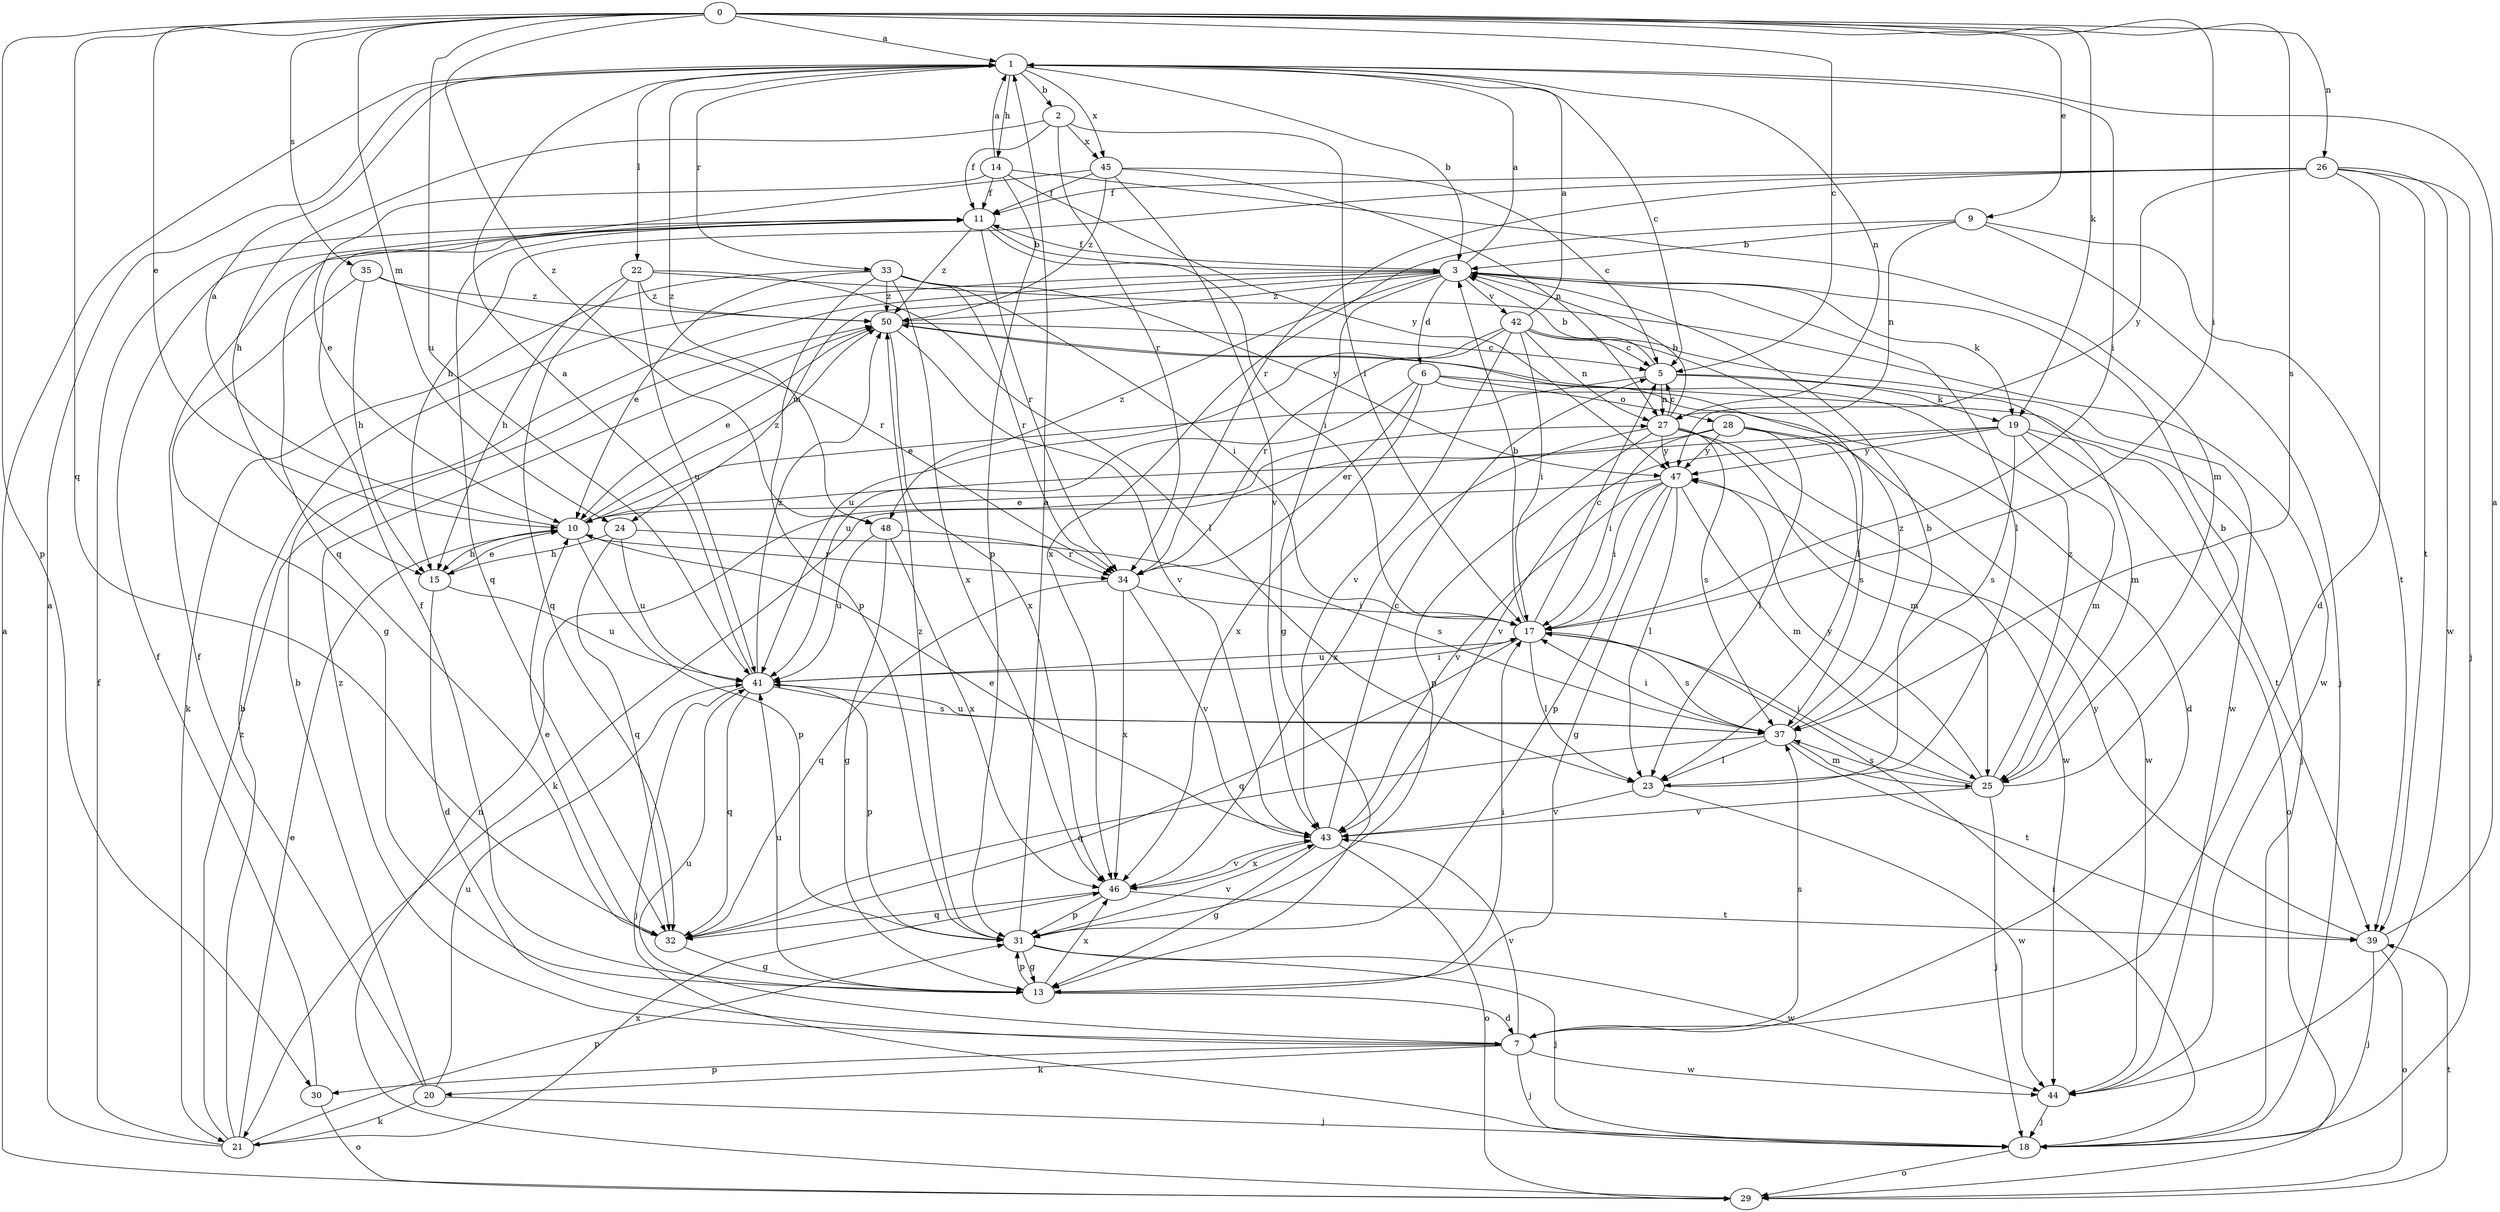 strict digraph  {
0;
1;
2;
3;
5;
6;
7;
9;
10;
11;
13;
14;
15;
17;
18;
19;
20;
21;
22;
23;
24;
25;
26;
27;
28;
29;
30;
31;
32;
33;
34;
35;
37;
39;
41;
42;
43;
44;
45;
46;
47;
48;
50;
0 -> 1  [label=a];
0 -> 5  [label=c];
0 -> 9  [label=e];
0 -> 10  [label=e];
0 -> 17  [label=i];
0 -> 19  [label=k];
0 -> 24  [label=m];
0 -> 26  [label=n];
0 -> 30  [label=p];
0 -> 32  [label=q];
0 -> 35  [label=s];
0 -> 37  [label=s];
0 -> 41  [label=u];
0 -> 48  [label=z];
1 -> 2  [label=b];
1 -> 3  [label=b];
1 -> 5  [label=c];
1 -> 14  [label=h];
1 -> 17  [label=i];
1 -> 22  [label=l];
1 -> 27  [label=n];
1 -> 33  [label=r];
1 -> 45  [label=x];
1 -> 48  [label=z];
2 -> 11  [label=f];
2 -> 15  [label=h];
2 -> 17  [label=i];
2 -> 34  [label=r];
2 -> 45  [label=x];
3 -> 1  [label=a];
3 -> 6  [label=d];
3 -> 11  [label=f];
3 -> 13  [label=g];
3 -> 19  [label=k];
3 -> 23  [label=l];
3 -> 24  [label=m];
3 -> 42  [label=v];
3 -> 48  [label=z];
3 -> 50  [label=z];
5 -> 3  [label=b];
5 -> 10  [label=e];
5 -> 19  [label=k];
5 -> 25  [label=m];
5 -> 27  [label=n];
6 -> 7  [label=d];
6 -> 18  [label=j];
6 -> 28  [label=o];
6 -> 34  [label=r];
6 -> 41  [label=u];
6 -> 46  [label=x];
7 -> 18  [label=j];
7 -> 20  [label=k];
7 -> 30  [label=p];
7 -> 37  [label=s];
7 -> 41  [label=u];
7 -> 43  [label=v];
7 -> 44  [label=w];
7 -> 50  [label=z];
9 -> 3  [label=b];
9 -> 18  [label=j];
9 -> 27  [label=n];
9 -> 39  [label=t];
9 -> 46  [label=x];
10 -> 1  [label=a];
10 -> 15  [label=h];
10 -> 31  [label=p];
10 -> 34  [label=r];
10 -> 50  [label=z];
11 -> 3  [label=b];
11 -> 17  [label=i];
11 -> 32  [label=q];
11 -> 34  [label=r];
11 -> 50  [label=z];
13 -> 7  [label=d];
13 -> 11  [label=f];
13 -> 17  [label=i];
13 -> 31  [label=p];
13 -> 41  [label=u];
13 -> 46  [label=x];
14 -> 1  [label=a];
14 -> 10  [label=e];
14 -> 11  [label=f];
14 -> 25  [label=m];
14 -> 31  [label=p];
14 -> 47  [label=y];
15 -> 7  [label=d];
15 -> 10  [label=e];
15 -> 41  [label=u];
17 -> 3  [label=b];
17 -> 5  [label=c];
17 -> 23  [label=l];
17 -> 32  [label=q];
17 -> 37  [label=s];
17 -> 41  [label=u];
18 -> 17  [label=i];
18 -> 29  [label=o];
19 -> 10  [label=e];
19 -> 25  [label=m];
19 -> 29  [label=o];
19 -> 37  [label=s];
19 -> 39  [label=t];
19 -> 43  [label=v];
19 -> 47  [label=y];
20 -> 3  [label=b];
20 -> 11  [label=f];
20 -> 18  [label=j];
20 -> 21  [label=k];
20 -> 41  [label=u];
21 -> 1  [label=a];
21 -> 3  [label=b];
21 -> 10  [label=e];
21 -> 11  [label=f];
21 -> 31  [label=p];
21 -> 46  [label=x];
21 -> 50  [label=z];
22 -> 15  [label=h];
22 -> 23  [label=l];
22 -> 32  [label=q];
22 -> 41  [label=u];
22 -> 44  [label=w];
22 -> 50  [label=z];
23 -> 3  [label=b];
23 -> 43  [label=v];
23 -> 44  [label=w];
24 -> 15  [label=h];
24 -> 32  [label=q];
24 -> 37  [label=s];
24 -> 41  [label=u];
25 -> 3  [label=b];
25 -> 17  [label=i];
25 -> 18  [label=j];
25 -> 37  [label=s];
25 -> 43  [label=v];
25 -> 47  [label=y];
25 -> 50  [label=z];
26 -> 7  [label=d];
26 -> 11  [label=f];
26 -> 15  [label=h];
26 -> 18  [label=j];
26 -> 34  [label=r];
26 -> 39  [label=t];
26 -> 44  [label=w];
26 -> 47  [label=y];
27 -> 3  [label=b];
27 -> 5  [label=c];
27 -> 25  [label=m];
27 -> 31  [label=p];
27 -> 37  [label=s];
27 -> 44  [label=w];
27 -> 46  [label=x];
27 -> 47  [label=y];
28 -> 17  [label=i];
28 -> 21  [label=k];
28 -> 23  [label=l];
28 -> 37  [label=s];
28 -> 44  [label=w];
28 -> 47  [label=y];
29 -> 1  [label=a];
29 -> 27  [label=n];
29 -> 39  [label=t];
30 -> 11  [label=f];
30 -> 29  [label=o];
31 -> 1  [label=a];
31 -> 13  [label=g];
31 -> 18  [label=j];
31 -> 43  [label=v];
31 -> 44  [label=w];
31 -> 50  [label=z];
32 -> 10  [label=e];
32 -> 13  [label=g];
33 -> 10  [label=e];
33 -> 17  [label=i];
33 -> 21  [label=k];
33 -> 31  [label=p];
33 -> 34  [label=r];
33 -> 46  [label=x];
33 -> 47  [label=y];
33 -> 50  [label=z];
34 -> 17  [label=i];
34 -> 32  [label=q];
34 -> 43  [label=v];
34 -> 46  [label=x];
35 -> 13  [label=g];
35 -> 15  [label=h];
35 -> 34  [label=r];
35 -> 50  [label=z];
37 -> 17  [label=i];
37 -> 23  [label=l];
37 -> 25  [label=m];
37 -> 32  [label=q];
37 -> 39  [label=t];
37 -> 41  [label=u];
37 -> 50  [label=z];
39 -> 1  [label=a];
39 -> 18  [label=j];
39 -> 29  [label=o];
39 -> 47  [label=y];
41 -> 1  [label=a];
41 -> 17  [label=i];
41 -> 18  [label=j];
41 -> 31  [label=p];
41 -> 32  [label=q];
41 -> 37  [label=s];
41 -> 50  [label=z];
42 -> 1  [label=a];
42 -> 5  [label=c];
42 -> 17  [label=i];
42 -> 23  [label=l];
42 -> 27  [label=n];
42 -> 34  [label=r];
42 -> 41  [label=u];
42 -> 43  [label=v];
42 -> 44  [label=w];
43 -> 5  [label=c];
43 -> 10  [label=e];
43 -> 13  [label=g];
43 -> 29  [label=o];
43 -> 46  [label=x];
44 -> 18  [label=j];
45 -> 5  [label=c];
45 -> 11  [label=f];
45 -> 27  [label=n];
45 -> 32  [label=q];
45 -> 43  [label=v];
45 -> 50  [label=z];
46 -> 31  [label=p];
46 -> 32  [label=q];
46 -> 39  [label=t];
46 -> 43  [label=v];
47 -> 10  [label=e];
47 -> 13  [label=g];
47 -> 17  [label=i];
47 -> 23  [label=l];
47 -> 25  [label=m];
47 -> 31  [label=p];
47 -> 43  [label=v];
48 -> 13  [label=g];
48 -> 34  [label=r];
48 -> 41  [label=u];
48 -> 46  [label=x];
50 -> 5  [label=c];
50 -> 10  [label=e];
50 -> 43  [label=v];
50 -> 46  [label=x];
}
